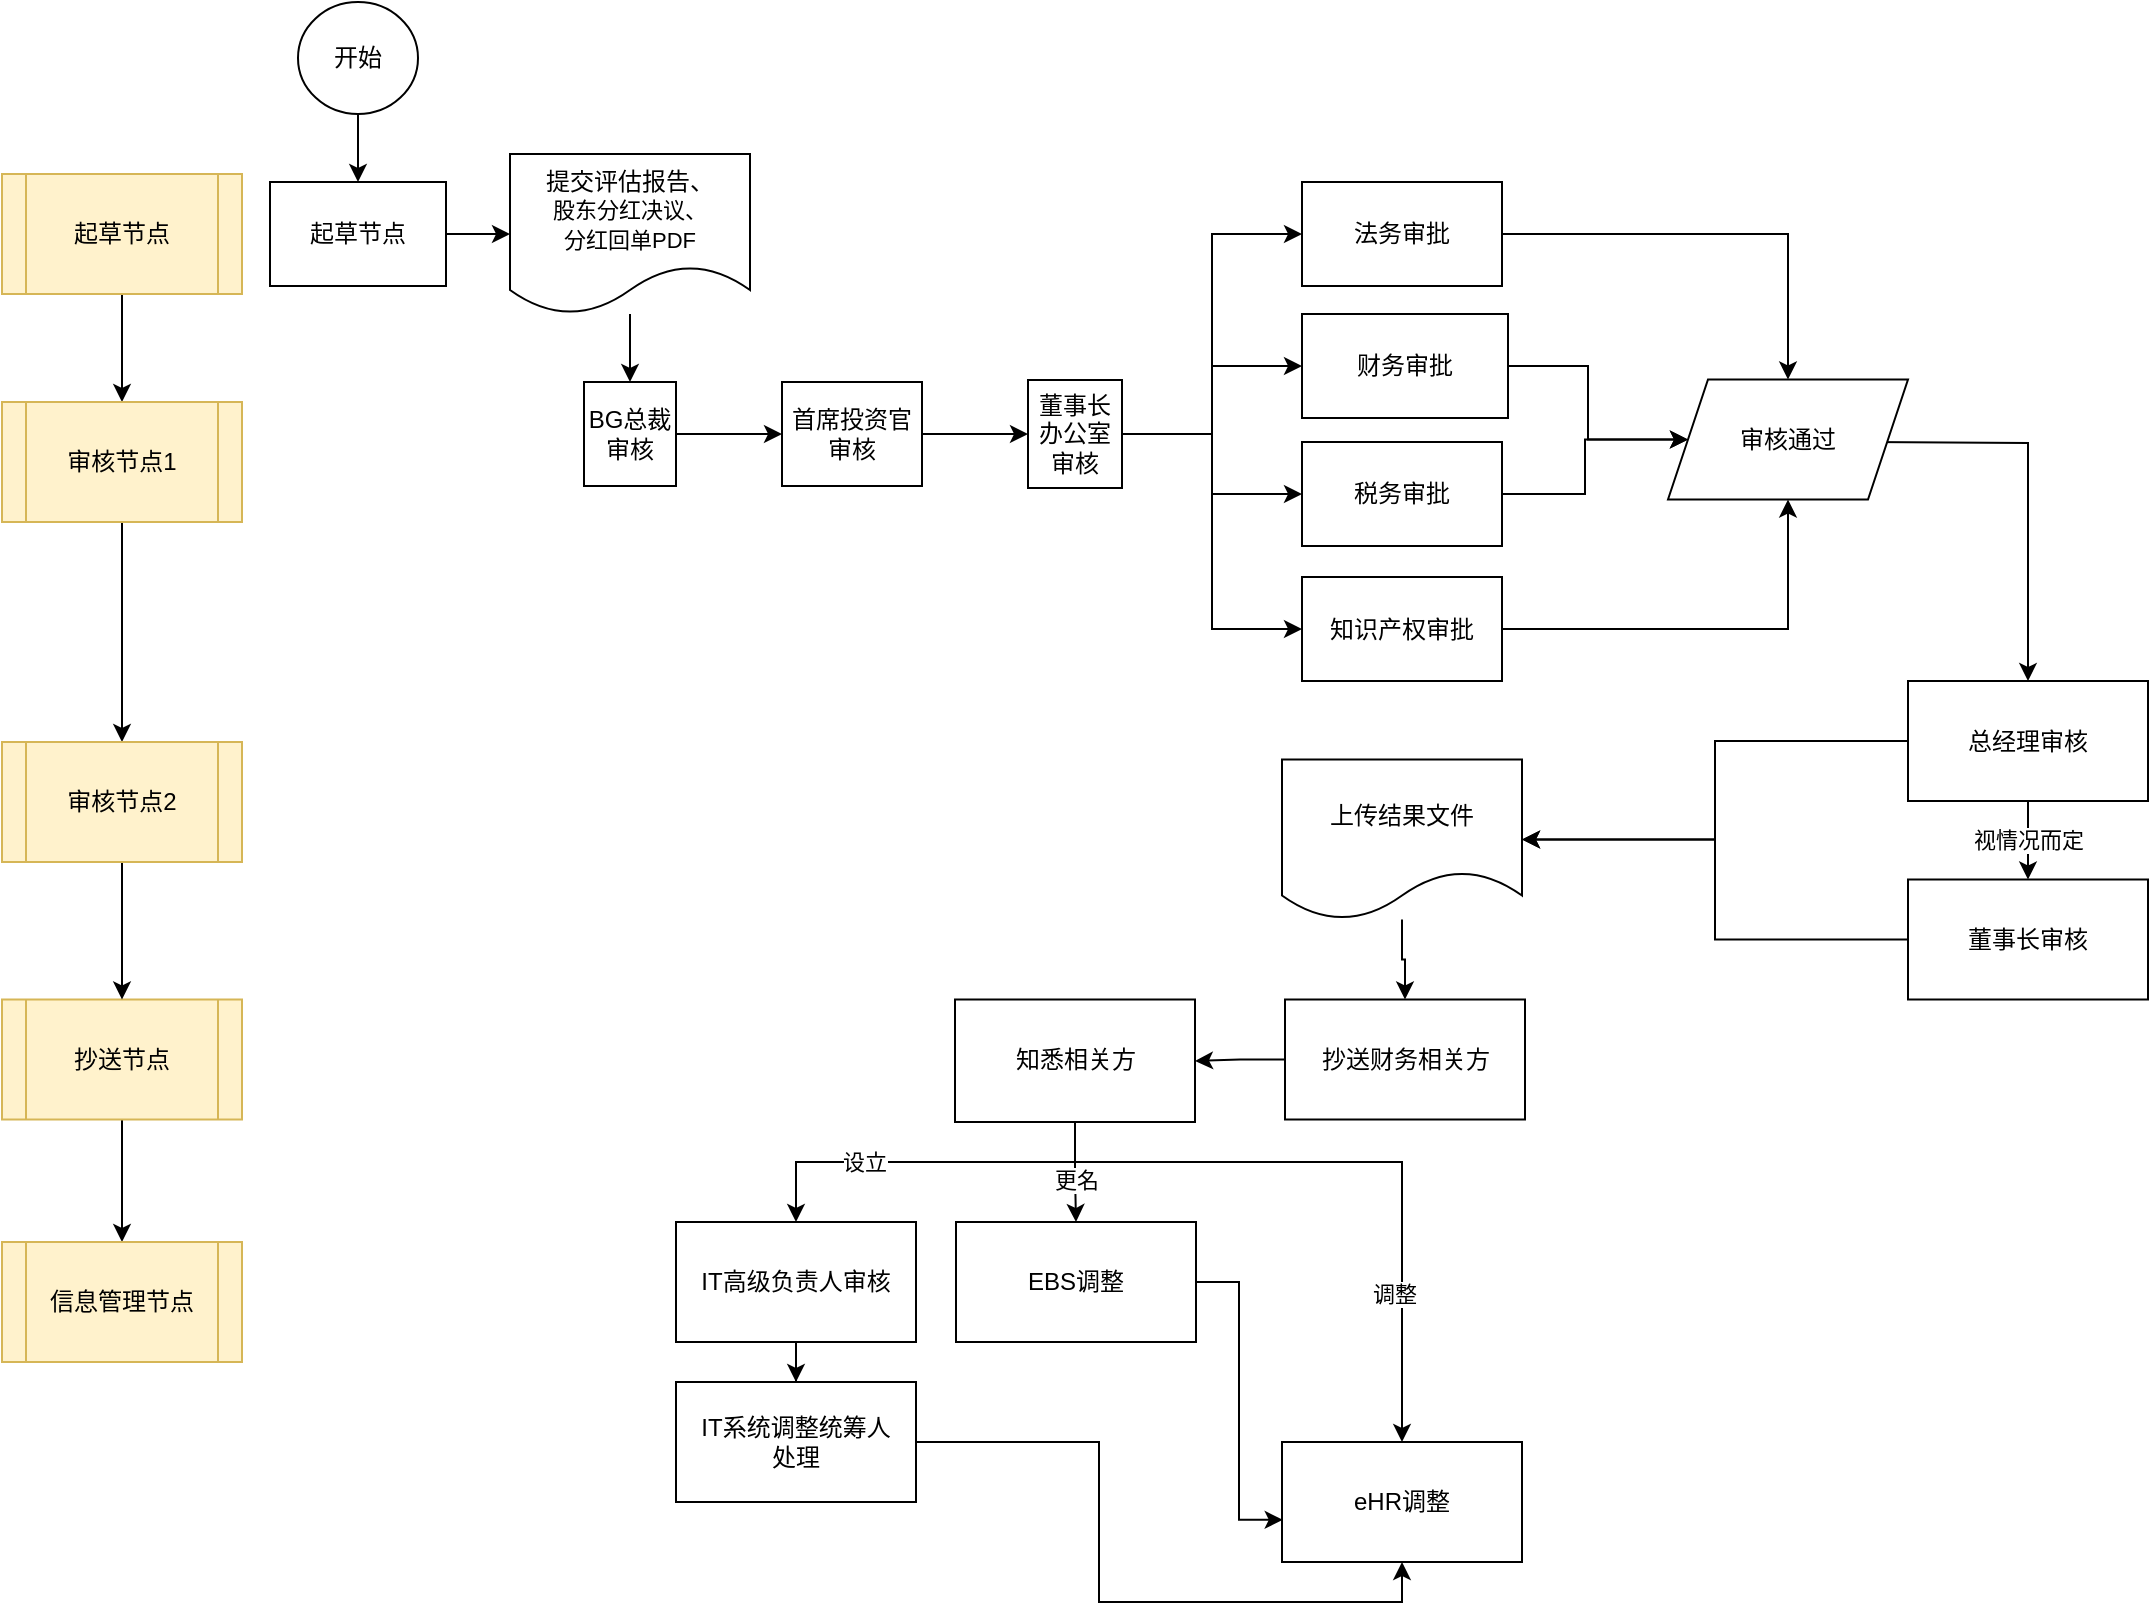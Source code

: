 <mxfile version="21.6.3" type="github">
  <diagram name="第 1 页" id="sI3OFL7Fe5A5EuQB-tSg">
    <mxGraphModel dx="1240" dy="725" grid="1" gridSize="10" guides="1" tooltips="1" connect="1" arrows="1" fold="1" page="1" pageScale="1" pageWidth="291" pageHeight="413" math="0" shadow="0">
      <root>
        <mxCell id="0" />
        <mxCell id="1" parent="0" />
        <mxCell id="lZ7HFaREQp_Aib4HBqm--41" value="" style="edgeStyle=orthogonalEdgeStyle;rounded=0;orthogonalLoop=1;jettySize=auto;html=1;" edge="1" parent="1" source="lZ7HFaREQp_Aib4HBqm--1" target="lZ7HFaREQp_Aib4HBqm--40">
          <mxGeometry relative="1" as="geometry" />
        </mxCell>
        <mxCell id="lZ7HFaREQp_Aib4HBqm--1" value="起草节点" style="rounded=0;whiteSpace=wrap;html=1;direction=west;" vertex="1" parent="1">
          <mxGeometry x="204" y="90" width="88" height="52" as="geometry" />
        </mxCell>
        <mxCell id="lZ7HFaREQp_Aib4HBqm--3" value="" style="edgeStyle=orthogonalEdgeStyle;rounded=0;orthogonalLoop=1;jettySize=auto;html=1;" edge="1" parent="1" source="lZ7HFaREQp_Aib4HBqm--2" target="lZ7HFaREQp_Aib4HBqm--1">
          <mxGeometry relative="1" as="geometry" />
        </mxCell>
        <mxCell id="lZ7HFaREQp_Aib4HBqm--2" value="开始" style="ellipse;whiteSpace=wrap;html=1;direction=west;" vertex="1" parent="1">
          <mxGeometry x="218" width="60" height="56" as="geometry" />
        </mxCell>
        <mxCell id="lZ7HFaREQp_Aib4HBqm--7" value="" style="edgeStyle=orthogonalEdgeStyle;rounded=0;orthogonalLoop=1;jettySize=auto;html=1;" edge="1" parent="1" source="lZ7HFaREQp_Aib4HBqm--4" target="lZ7HFaREQp_Aib4HBqm--6">
          <mxGeometry relative="1" as="geometry" />
        </mxCell>
        <mxCell id="lZ7HFaREQp_Aib4HBqm--4" value="BG总裁审核" style="rounded=0;whiteSpace=wrap;html=1;direction=west;" vertex="1" parent="1">
          <mxGeometry x="361" y="190" width="46" height="52" as="geometry" />
        </mxCell>
        <mxCell id="lZ7HFaREQp_Aib4HBqm--9" value="" style="edgeStyle=orthogonalEdgeStyle;rounded=0;orthogonalLoop=1;jettySize=auto;html=1;" edge="1" parent="1" source="lZ7HFaREQp_Aib4HBqm--6" target="lZ7HFaREQp_Aib4HBqm--8">
          <mxGeometry relative="1" as="geometry" />
        </mxCell>
        <mxCell id="lZ7HFaREQp_Aib4HBqm--6" value="首席投资官审核" style="rounded=0;whiteSpace=wrap;html=1;direction=west;" vertex="1" parent="1">
          <mxGeometry x="460" y="190" width="70" height="52" as="geometry" />
        </mxCell>
        <mxCell id="lZ7HFaREQp_Aib4HBqm--17" style="edgeStyle=orthogonalEdgeStyle;rounded=0;orthogonalLoop=1;jettySize=auto;html=1;entryX=1;entryY=0.5;entryDx=0;entryDy=0;" edge="1" parent="1" source="lZ7HFaREQp_Aib4HBqm--8" target="lZ7HFaREQp_Aib4HBqm--12">
          <mxGeometry relative="1" as="geometry" />
        </mxCell>
        <mxCell id="lZ7HFaREQp_Aib4HBqm--18" style="edgeStyle=orthogonalEdgeStyle;rounded=0;orthogonalLoop=1;jettySize=auto;html=1;entryX=1;entryY=0.5;entryDx=0;entryDy=0;" edge="1" parent="1" source="lZ7HFaREQp_Aib4HBqm--8" target="lZ7HFaREQp_Aib4HBqm--13">
          <mxGeometry relative="1" as="geometry" />
        </mxCell>
        <mxCell id="lZ7HFaREQp_Aib4HBqm--19" style="edgeStyle=orthogonalEdgeStyle;rounded=0;orthogonalLoop=1;jettySize=auto;html=1;entryX=1;entryY=0.5;entryDx=0;entryDy=0;" edge="1" parent="1" source="lZ7HFaREQp_Aib4HBqm--8" target="lZ7HFaREQp_Aib4HBqm--14">
          <mxGeometry relative="1" as="geometry" />
        </mxCell>
        <mxCell id="lZ7HFaREQp_Aib4HBqm--20" style="edgeStyle=orthogonalEdgeStyle;rounded=0;orthogonalLoop=1;jettySize=auto;html=1;entryX=1;entryY=0.5;entryDx=0;entryDy=0;" edge="1" parent="1" source="lZ7HFaREQp_Aib4HBqm--8" target="lZ7HFaREQp_Aib4HBqm--15">
          <mxGeometry relative="1" as="geometry" />
        </mxCell>
        <mxCell id="lZ7HFaREQp_Aib4HBqm--8" value="董事长办公室审核" style="rounded=0;whiteSpace=wrap;html=1;direction=west;" vertex="1" parent="1">
          <mxGeometry x="583" y="189" width="47" height="54" as="geometry" />
        </mxCell>
        <mxCell id="lZ7HFaREQp_Aib4HBqm--45" style="edgeStyle=orthogonalEdgeStyle;rounded=0;orthogonalLoop=1;jettySize=auto;html=1;entryX=0.5;entryY=0;entryDx=0;entryDy=0;" edge="1" parent="1" source="lZ7HFaREQp_Aib4HBqm--12" target="lZ7HFaREQp_Aib4HBqm--44">
          <mxGeometry relative="1" as="geometry" />
        </mxCell>
        <mxCell id="lZ7HFaREQp_Aib4HBqm--12" value="法务审批&lt;br&gt;" style="rounded=0;whiteSpace=wrap;html=1;direction=west;" vertex="1" parent="1">
          <mxGeometry x="720" y="90" width="100" height="52" as="geometry" />
        </mxCell>
        <mxCell id="lZ7HFaREQp_Aib4HBqm--46" style="edgeStyle=orthogonalEdgeStyle;rounded=0;orthogonalLoop=1;jettySize=auto;html=1;" edge="1" parent="1" source="lZ7HFaREQp_Aib4HBqm--13" target="lZ7HFaREQp_Aib4HBqm--44">
          <mxGeometry relative="1" as="geometry" />
        </mxCell>
        <mxCell id="lZ7HFaREQp_Aib4HBqm--13" value="财务审批" style="rounded=0;whiteSpace=wrap;html=1;direction=west;" vertex="1" parent="1">
          <mxGeometry x="720" y="156" width="103" height="52" as="geometry" />
        </mxCell>
        <mxCell id="lZ7HFaREQp_Aib4HBqm--47" style="edgeStyle=orthogonalEdgeStyle;rounded=0;orthogonalLoop=1;jettySize=auto;html=1;entryX=0;entryY=0.5;entryDx=0;entryDy=0;" edge="1" parent="1" source="lZ7HFaREQp_Aib4HBqm--14" target="lZ7HFaREQp_Aib4HBqm--44">
          <mxGeometry relative="1" as="geometry" />
        </mxCell>
        <mxCell id="lZ7HFaREQp_Aib4HBqm--14" value="税务审批" style="rounded=0;whiteSpace=wrap;html=1;direction=west;" vertex="1" parent="1">
          <mxGeometry x="720" y="220" width="100" height="52" as="geometry" />
        </mxCell>
        <mxCell id="lZ7HFaREQp_Aib4HBqm--48" style="edgeStyle=orthogonalEdgeStyle;rounded=0;orthogonalLoop=1;jettySize=auto;html=1;" edge="1" parent="1" source="lZ7HFaREQp_Aib4HBqm--15" target="lZ7HFaREQp_Aib4HBqm--44">
          <mxGeometry relative="1" as="geometry" />
        </mxCell>
        <mxCell id="lZ7HFaREQp_Aib4HBqm--15" value="知识产权审批" style="rounded=0;whiteSpace=wrap;html=1;direction=west;" vertex="1" parent="1">
          <mxGeometry x="720" y="287.5" width="100" height="52" as="geometry" />
        </mxCell>
        <mxCell id="lZ7HFaREQp_Aib4HBqm--51" value="视情况而定" style="edgeStyle=orthogonalEdgeStyle;rounded=0;orthogonalLoop=1;jettySize=auto;html=1;" edge="1" parent="1" source="lZ7HFaREQp_Aib4HBqm--21" target="lZ7HFaREQp_Aib4HBqm--32">
          <mxGeometry relative="1" as="geometry" />
        </mxCell>
        <mxCell id="lZ7HFaREQp_Aib4HBqm--53" style="edgeStyle=orthogonalEdgeStyle;rounded=0;orthogonalLoop=1;jettySize=auto;html=1;" edge="1" parent="1" source="lZ7HFaREQp_Aib4HBqm--21" target="lZ7HFaREQp_Aib4HBqm--52">
          <mxGeometry relative="1" as="geometry" />
        </mxCell>
        <mxCell id="lZ7HFaREQp_Aib4HBqm--21" value="总经理审核" style="rounded=0;whiteSpace=wrap;html=1;" vertex="1" parent="1">
          <mxGeometry x="1023" y="339.5" width="120" height="60" as="geometry" />
        </mxCell>
        <mxCell id="lZ7HFaREQp_Aib4HBqm--54" style="edgeStyle=orthogonalEdgeStyle;rounded=0;orthogonalLoop=1;jettySize=auto;html=1;entryX=1;entryY=0.5;entryDx=0;entryDy=0;" edge="1" parent="1" source="lZ7HFaREQp_Aib4HBqm--32" target="lZ7HFaREQp_Aib4HBqm--52">
          <mxGeometry relative="1" as="geometry" />
        </mxCell>
        <mxCell id="lZ7HFaREQp_Aib4HBqm--32" value="董事长审核" style="rounded=0;whiteSpace=wrap;html=1;" vertex="1" parent="1">
          <mxGeometry x="1023" y="438.75" width="120" height="60" as="geometry" />
        </mxCell>
        <mxCell id="lZ7HFaREQp_Aib4HBqm--59" value="" style="edgeStyle=orthogonalEdgeStyle;rounded=0;orthogonalLoop=1;jettySize=auto;html=1;" edge="1" parent="1" source="lZ7HFaREQp_Aib4HBqm--35" target="lZ7HFaREQp_Aib4HBqm--36">
          <mxGeometry relative="1" as="geometry" />
        </mxCell>
        <mxCell id="lZ7HFaREQp_Aib4HBqm--35" value="起草节点" style="shape=process;whiteSpace=wrap;html=1;backgroundOutline=1;fillColor=#fff2cc;strokeColor=#d6b656;" vertex="1" parent="1">
          <mxGeometry x="70" y="86" width="120" height="60" as="geometry" />
        </mxCell>
        <mxCell id="lZ7HFaREQp_Aib4HBqm--60" value="" style="edgeStyle=orthogonalEdgeStyle;rounded=0;orthogonalLoop=1;jettySize=auto;html=1;" edge="1" parent="1" source="lZ7HFaREQp_Aib4HBqm--36" target="lZ7HFaREQp_Aib4HBqm--43">
          <mxGeometry relative="1" as="geometry" />
        </mxCell>
        <mxCell id="lZ7HFaREQp_Aib4HBqm--36" value="审核节点1" style="shape=process;whiteSpace=wrap;html=1;backgroundOutline=1;fillColor=#fff2cc;strokeColor=#d6b656;" vertex="1" parent="1">
          <mxGeometry x="70" y="200" width="120" height="60" as="geometry" />
        </mxCell>
        <mxCell id="lZ7HFaREQp_Aib4HBqm--68" value="" style="edgeStyle=orthogonalEdgeStyle;rounded=0;orthogonalLoop=1;jettySize=auto;html=1;" edge="1" parent="1" source="lZ7HFaREQp_Aib4HBqm--37" target="lZ7HFaREQp_Aib4HBqm--67">
          <mxGeometry relative="1" as="geometry" />
        </mxCell>
        <mxCell id="lZ7HFaREQp_Aib4HBqm--37" value="抄送节点" style="shape=process;whiteSpace=wrap;html=1;backgroundOutline=1;fillColor=#fff2cc;strokeColor=#d6b656;" vertex="1" parent="1">
          <mxGeometry x="70" y="498.75" width="120" height="60" as="geometry" />
        </mxCell>
        <mxCell id="lZ7HFaREQp_Aib4HBqm--42" value="" style="edgeStyle=orthogonalEdgeStyle;rounded=0;orthogonalLoop=1;jettySize=auto;html=1;" edge="1" parent="1" source="lZ7HFaREQp_Aib4HBqm--40" target="lZ7HFaREQp_Aib4HBqm--4">
          <mxGeometry relative="1" as="geometry" />
        </mxCell>
        <mxCell id="lZ7HFaREQp_Aib4HBqm--40" value="提交评估报告、&lt;br style=&quot;border-color: var(--border-color); font-size: 11px;&quot;&gt;&lt;span style=&quot;font-size: 11px; background-color: rgb(255, 255, 255);&quot;&gt;股东分红决议、&lt;/span&gt;&lt;br style=&quot;border-color: var(--border-color); font-size: 11px;&quot;&gt;&lt;span style=&quot;font-size: 11px; background-color: rgb(255, 255, 255);&quot;&gt;分红回单PDF&lt;/span&gt;" style="shape=document;whiteSpace=wrap;html=1;boundedLbl=1;" vertex="1" parent="1">
          <mxGeometry x="324" y="76" width="120" height="80" as="geometry" />
        </mxCell>
        <mxCell id="lZ7HFaREQp_Aib4HBqm--61" value="" style="edgeStyle=orthogonalEdgeStyle;rounded=0;orthogonalLoop=1;jettySize=auto;html=1;" edge="1" parent="1" source="lZ7HFaREQp_Aib4HBqm--43" target="lZ7HFaREQp_Aib4HBqm--37">
          <mxGeometry relative="1" as="geometry" />
        </mxCell>
        <mxCell id="lZ7HFaREQp_Aib4HBqm--43" value="审核节点2" style="shape=process;whiteSpace=wrap;html=1;backgroundOutline=1;fillColor=#fff2cc;strokeColor=#d6b656;" vertex="1" parent="1">
          <mxGeometry x="70" y="370" width="120" height="60" as="geometry" />
        </mxCell>
        <mxCell id="lZ7HFaREQp_Aib4HBqm--49" style="edgeStyle=orthogonalEdgeStyle;rounded=0;orthogonalLoop=1;jettySize=auto;html=1;entryX=0.5;entryY=0;entryDx=0;entryDy=0;" edge="1" parent="1" target="lZ7HFaREQp_Aib4HBqm--21">
          <mxGeometry relative="1" as="geometry">
            <mxPoint x="1093" y="330" as="targetPoint" />
            <mxPoint x="1003" y="220" as="sourcePoint" />
          </mxGeometry>
        </mxCell>
        <mxCell id="lZ7HFaREQp_Aib4HBqm--44" value="审核通过" style="shape=parallelogram;perimeter=parallelogramPerimeter;whiteSpace=wrap;html=1;fixedSize=1;" vertex="1" parent="1">
          <mxGeometry x="903" y="188.75" width="120" height="60" as="geometry" />
        </mxCell>
        <mxCell id="lZ7HFaREQp_Aib4HBqm--56" value="" style="edgeStyle=orthogonalEdgeStyle;rounded=0;orthogonalLoop=1;jettySize=auto;html=1;" edge="1" parent="1" source="lZ7HFaREQp_Aib4HBqm--52" target="lZ7HFaREQp_Aib4HBqm--55">
          <mxGeometry relative="1" as="geometry" />
        </mxCell>
        <mxCell id="lZ7HFaREQp_Aib4HBqm--52" value="上传结果文件" style="shape=document;whiteSpace=wrap;html=1;boundedLbl=1;" vertex="1" parent="1">
          <mxGeometry x="710" y="378.75" width="120" height="80" as="geometry" />
        </mxCell>
        <mxCell id="lZ7HFaREQp_Aib4HBqm--58" value="" style="edgeStyle=orthogonalEdgeStyle;rounded=0;orthogonalLoop=1;jettySize=auto;html=1;" edge="1" parent="1" source="lZ7HFaREQp_Aib4HBqm--55" target="lZ7HFaREQp_Aib4HBqm--57">
          <mxGeometry relative="1" as="geometry" />
        </mxCell>
        <mxCell id="lZ7HFaREQp_Aib4HBqm--55" value="抄送财务相关方" style="rounded=0;whiteSpace=wrap;html=1;" vertex="1" parent="1">
          <mxGeometry x="711.5" y="498.75" width="120" height="60" as="geometry" />
        </mxCell>
        <mxCell id="lZ7HFaREQp_Aib4HBqm--70" style="edgeStyle=orthogonalEdgeStyle;rounded=0;orthogonalLoop=1;jettySize=auto;html=1;" edge="1" parent="1" source="lZ7HFaREQp_Aib4HBqm--57" target="lZ7HFaREQp_Aib4HBqm--69">
          <mxGeometry relative="1" as="geometry">
            <Array as="points">
              <mxPoint x="607" y="580" />
              <mxPoint x="467" y="580" />
            </Array>
          </mxGeometry>
        </mxCell>
        <mxCell id="lZ7HFaREQp_Aib4HBqm--71" value="设立" style="edgeLabel;html=1;align=center;verticalAlign=middle;resizable=0;points=[];" vertex="1" connectable="0" parent="lZ7HFaREQp_Aib4HBqm--70">
          <mxGeometry x="-0.082" relative="1" as="geometry">
            <mxPoint x="-39" as="offset" />
          </mxGeometry>
        </mxCell>
        <mxCell id="lZ7HFaREQp_Aib4HBqm--75" value="" style="edgeStyle=orthogonalEdgeStyle;rounded=0;orthogonalLoop=1;jettySize=auto;html=1;" edge="1" parent="1" source="lZ7HFaREQp_Aib4HBqm--57" target="lZ7HFaREQp_Aib4HBqm--74">
          <mxGeometry relative="1" as="geometry" />
        </mxCell>
        <mxCell id="lZ7HFaREQp_Aib4HBqm--76" value="更名" style="edgeLabel;html=1;align=center;verticalAlign=middle;resizable=0;points=[];" vertex="1" connectable="0" parent="lZ7HFaREQp_Aib4HBqm--75">
          <mxGeometry x="0.146" y="-1" relative="1" as="geometry">
            <mxPoint x="1" as="offset" />
          </mxGeometry>
        </mxCell>
        <mxCell id="lZ7HFaREQp_Aib4HBqm--78" style="edgeStyle=orthogonalEdgeStyle;rounded=0;orthogonalLoop=1;jettySize=auto;html=1;entryX=0.5;entryY=0;entryDx=0;entryDy=0;" edge="1" parent="1" source="lZ7HFaREQp_Aib4HBqm--57" target="lZ7HFaREQp_Aib4HBqm--77">
          <mxGeometry relative="1" as="geometry">
            <Array as="points">
              <mxPoint x="607" y="580" />
              <mxPoint x="770" y="580" />
            </Array>
          </mxGeometry>
        </mxCell>
        <mxCell id="lZ7HFaREQp_Aib4HBqm--79" value="调整" style="edgeLabel;html=1;align=center;verticalAlign=middle;resizable=0;points=[];" vertex="1" connectable="0" parent="lZ7HFaREQp_Aib4HBqm--78">
          <mxGeometry x="0.544" y="-4" relative="1" as="geometry">
            <mxPoint as="offset" />
          </mxGeometry>
        </mxCell>
        <mxCell id="lZ7HFaREQp_Aib4HBqm--57" value="知悉相关方" style="rounded=0;whiteSpace=wrap;html=1;" vertex="1" parent="1">
          <mxGeometry x="546.5" y="498.75" width="120" height="61.25" as="geometry" />
        </mxCell>
        <mxCell id="lZ7HFaREQp_Aib4HBqm--67" value="信息管理节点" style="shape=process;whiteSpace=wrap;html=1;backgroundOutline=1;fillColor=#fff2cc;strokeColor=#d6b656;" vertex="1" parent="1">
          <mxGeometry x="70" y="620" width="120" height="60" as="geometry" />
        </mxCell>
        <mxCell id="lZ7HFaREQp_Aib4HBqm--73" value="" style="edgeStyle=orthogonalEdgeStyle;rounded=0;orthogonalLoop=1;jettySize=auto;html=1;" edge="1" parent="1" source="lZ7HFaREQp_Aib4HBqm--69" target="lZ7HFaREQp_Aib4HBqm--72">
          <mxGeometry relative="1" as="geometry" />
        </mxCell>
        <mxCell id="lZ7HFaREQp_Aib4HBqm--69" value="IT高级负责人审核" style="rounded=0;whiteSpace=wrap;html=1;" vertex="1" parent="1">
          <mxGeometry x="407" y="610" width="120" height="60" as="geometry" />
        </mxCell>
        <mxCell id="lZ7HFaREQp_Aib4HBqm--81" style="edgeStyle=orthogonalEdgeStyle;rounded=0;orthogonalLoop=1;jettySize=auto;html=1;entryX=0.5;entryY=1;entryDx=0;entryDy=0;" edge="1" parent="1" source="lZ7HFaREQp_Aib4HBqm--72" target="lZ7HFaREQp_Aib4HBqm--77">
          <mxGeometry relative="1" as="geometry" />
        </mxCell>
        <mxCell id="lZ7HFaREQp_Aib4HBqm--72" value="IT系统调整统筹人&lt;br&gt;处理" style="rounded=0;whiteSpace=wrap;html=1;" vertex="1" parent="1">
          <mxGeometry x="407" y="690" width="120" height="60" as="geometry" />
        </mxCell>
        <mxCell id="lZ7HFaREQp_Aib4HBqm--80" style="edgeStyle=orthogonalEdgeStyle;rounded=0;orthogonalLoop=1;jettySize=auto;html=1;entryX=0.003;entryY=0.648;entryDx=0;entryDy=0;entryPerimeter=0;" edge="1" parent="1" source="lZ7HFaREQp_Aib4HBqm--74" target="lZ7HFaREQp_Aib4HBqm--77">
          <mxGeometry relative="1" as="geometry">
            <mxPoint x="607" y="760" as="targetPoint" />
          </mxGeometry>
        </mxCell>
        <mxCell id="lZ7HFaREQp_Aib4HBqm--74" value="EBS调整" style="rounded=0;whiteSpace=wrap;html=1;" vertex="1" parent="1">
          <mxGeometry x="547" y="610" width="120" height="60" as="geometry" />
        </mxCell>
        <mxCell id="lZ7HFaREQp_Aib4HBqm--77" value="eHR调整" style="rounded=0;whiteSpace=wrap;html=1;" vertex="1" parent="1">
          <mxGeometry x="710" y="720" width="120" height="60" as="geometry" />
        </mxCell>
      </root>
    </mxGraphModel>
  </diagram>
</mxfile>
